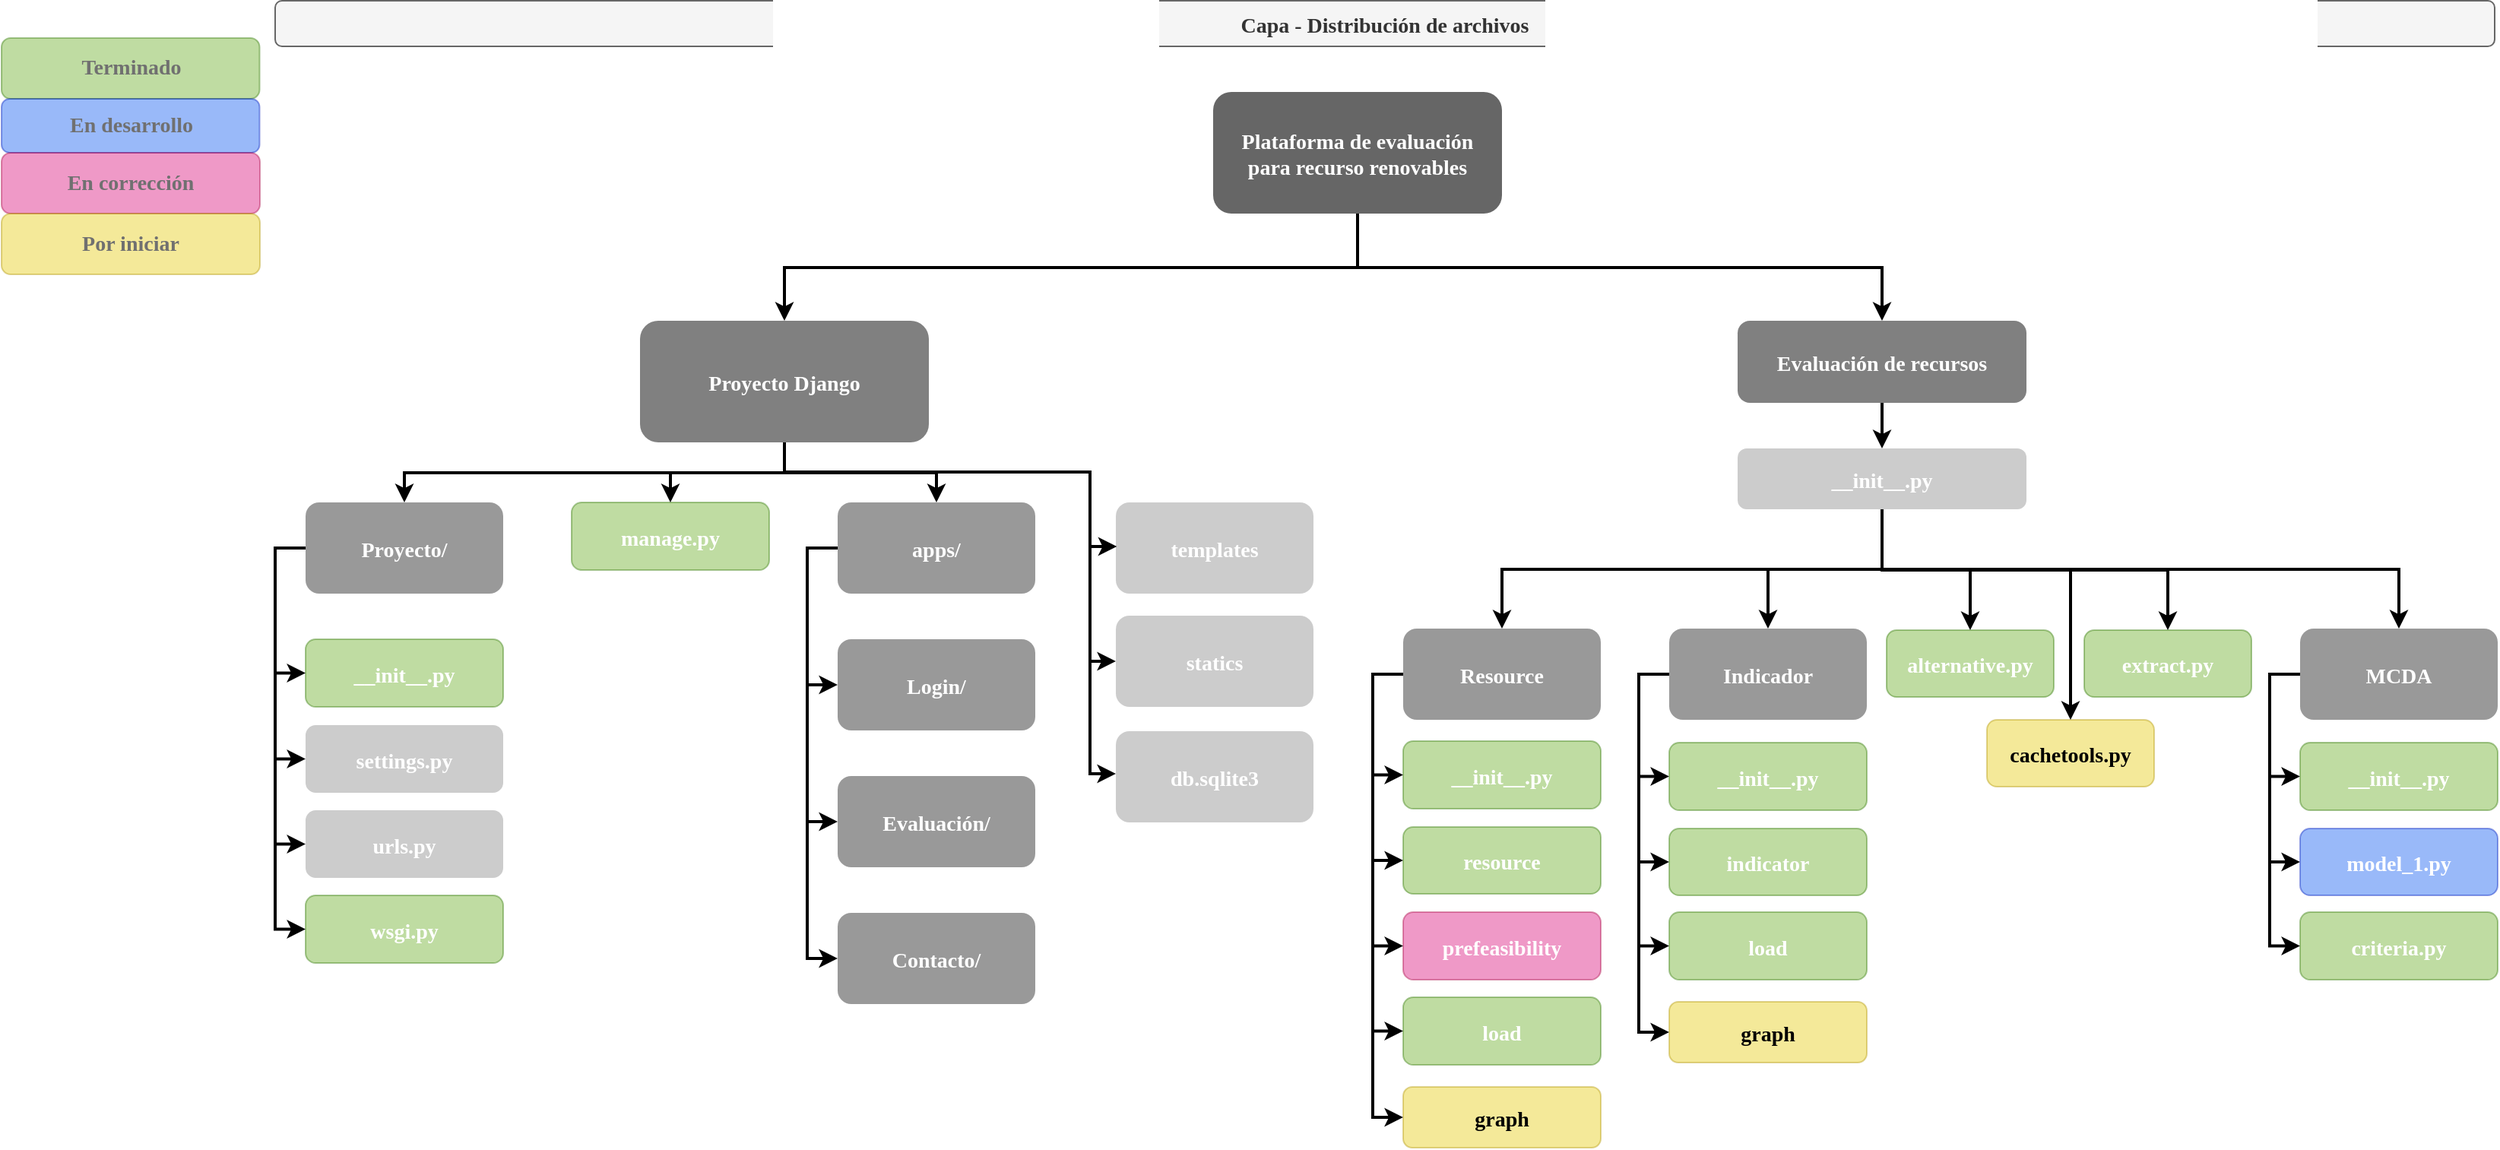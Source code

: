 <mxfile version="20.8.16" type="device"><diagram name="Files" id="2c0d36ab-eaac-3732-788b-9136903baeff"><mxGraphModel dx="3503.5" dy="1035" grid="1" gridSize="10" guides="1" tooltips="1" connect="1" arrows="1" fold="1" page="1" pageScale="1.5" pageWidth="1169" pageHeight="827" background="none" math="0" shadow="0"><root><mxCell id="0"/><mxCell id="1" parent="0"/><mxCell id="2" value="Plataforma de evaluación&#10;para recurso renovables" style="rounded=1;fillColor=#666666;gradientColor=none;strokeColor=none;fontColor=#FFFFFF;fontStyle=1;fontFamily=Tahoma;fontSize=14" parent="1" vertex="1"><mxGeometry x="757" y="185.5" width="190" height="80" as="geometry"/></mxCell><mxCell id="rlsw4G8Oqg-HQcDgr6ex-145" value="" style="edgeStyle=orthogonalEdgeStyle;rounded=0;orthogonalLoop=1;jettySize=auto;html=1;strokeWidth=2;endArrow=classic;endFill=1;" parent="1" source="4" target="rlsw4G8Oqg-HQcDgr6ex-144" edge="1"><mxGeometry relative="1" as="geometry"/></mxCell><mxCell id="4" value="Evaluación de recursos" style="rounded=1;fillColor=#808080;gradientColor=none;strokeColor=none;fontColor=#FFFFFF;fontStyle=1;fontFamily=Tahoma;fontSize=14" parent="1" vertex="1"><mxGeometry x="1102" y="336" width="190" height="54" as="geometry"/></mxCell><mxCell id="9" value="" style="edgeStyle=elbowEdgeStyle;elbow=vertical;strokeWidth=2;rounded=0" parent="1" source="2" target="4" edge="1"><mxGeometry x="337" y="215.5" width="100" height="100" as="geometry"><mxPoint x="337" y="315.5" as="sourcePoint"/><mxPoint x="437" y="215.5" as="targetPoint"/></mxGeometry></mxCell><mxCell id="12" value="Proyecto Django" style="rounded=1;fillColor=#808080;gradientColor=none;strokeColor=none;fontColor=#FFFFFF;fontStyle=1;fontFamily=Tahoma;fontSize=14" parent="1" vertex="1"><mxGeometry x="380.0" y="336" width="190" height="80" as="geometry"/></mxCell><mxCell id="25" value="Proyecto/" style="rounded=1;fillColor=#999999;gradientColor=none;strokeColor=none;fontColor=#FFFFFF;fontStyle=1;fontFamily=Tahoma;fontSize=14" parent="1" vertex="1"><mxGeometry x="160" y="455.5" width="130" height="60" as="geometry"/></mxCell><mxCell id="26" value="__init__.py" style="rounded=1;fillColor=#60a917;gradientColor=none;strokeColor=#2D7600;fontColor=#ffffff;fontStyle=1;fontFamily=Tahoma;fontSize=14;opacity=40;" parent="1" vertex="1"><mxGeometry x="160" y="545.5" width="130" height="44.5" as="geometry"/></mxCell><mxCell id="27" value="settings.py" style="rounded=1;fillColor=#CCCCCC;gradientColor=none;strokeColor=none;fontColor=#FFFFFF;fontStyle=1;fontFamily=Tahoma;fontSize=14" parent="1" vertex="1"><mxGeometry x="160" y="602" width="130" height="44.5" as="geometry"/></mxCell><mxCell id="28" value="urls.py" style="rounded=1;fillColor=#CCCCCC;gradientColor=none;strokeColor=none;fontColor=#FFFFFF;fontStyle=1;fontFamily=Tahoma;fontSize=14" parent="1" vertex="1"><mxGeometry x="160" y="658" width="130" height="44.5" as="geometry"/></mxCell><mxCell id="29" value="manage.py" style="rounded=1;fillColor=#60a917;gradientColor=none;strokeColor=#2D7600;fontColor=#ffffff;fontStyle=1;fontFamily=Tahoma;fontSize=14;opacity=40;" parent="1" vertex="1"><mxGeometry x="335" y="455.5" width="130" height="44.5" as="geometry"/></mxCell><mxCell id="33" value="apps/" style="rounded=1;fillColor=#999999;gradientColor=none;strokeColor=none;fontColor=#FFFFFF;fontStyle=1;fontFamily=Tahoma;fontSize=14" parent="1" vertex="1"><mxGeometry x="510" y="455.5" width="130" height="60" as="geometry"/></mxCell><mxCell id="34" value="Login/" style="rounded=1;fillColor=#999999;gradientColor=none;strokeColor=none;fontColor=#FFFFFF;fontStyle=1;fontFamily=Tahoma;fontSize=14" parent="1" vertex="1"><mxGeometry x="510" y="545.5" width="130" height="60" as="geometry"/></mxCell><mxCell id="35" value="Evaluación/" style="rounded=1;fillColor=#999999;gradientColor=none;strokeColor=none;fontColor=#FFFFFF;fontStyle=1;fontFamily=Tahoma;fontSize=14" parent="1" vertex="1"><mxGeometry x="510" y="635.5" width="130" height="60" as="geometry"/></mxCell><mxCell id="36" value="Contacto/" style="rounded=1;fillColor=#999999;gradientColor=none;strokeColor=none;fontColor=#FFFFFF;fontStyle=1;fontFamily=Tahoma;fontSize=14" parent="1" vertex="1"><mxGeometry x="510" y="725.5" width="130" height="60" as="geometry"/></mxCell><mxCell id="44" value="Resource" style="rounded=1;fillColor=#999999;gradientColor=none;strokeColor=none;fontColor=#FFFFFF;fontStyle=1;fontFamily=Tahoma;fontSize=14" parent="1" vertex="1"><mxGeometry x="882" y="538.5" width="130" height="60" as="geometry"/></mxCell><mxCell id="45" value="__init__.py" style="rounded=1;fillColor=#60a917;gradientColor=none;strokeColor=#2D7600;fontColor=#ffffff;fontStyle=1;fontFamily=Tahoma;fontSize=14;opacity=40;" parent="1" vertex="1"><mxGeometry x="882" y="612.5" width="130" height="44.5" as="geometry"/></mxCell><mxCell id="46" value="resource" style="rounded=1;fillColor=#60a917;gradientColor=none;strokeColor=#2D7600;fontColor=#ffffff;fontStyle=1;fontFamily=Tahoma;fontSize=14;opacity=40;" parent="1" vertex="1"><mxGeometry x="882" y="669" width="130" height="44" as="geometry"/></mxCell><mxCell id="47" value="prefeasibility" style="rounded=1;fillColor=#d80073;gradientColor=none;strokeColor=#A50040;fontColor=#ffffff;fontStyle=1;fontFamily=Tahoma;fontSize=14;opacity=40;" parent="1" vertex="1"><mxGeometry x="882" y="725" width="130" height="44.5" as="geometry"/></mxCell><mxCell id="48" value="Indicador" style="rounded=1;fillColor=#999999;gradientColor=none;strokeColor=none;fontColor=#FFFFFF;fontStyle=1;fontFamily=Tahoma;fontSize=14" parent="1" vertex="1"><mxGeometry x="1057" y="538.5" width="130" height="60" as="geometry"/></mxCell><mxCell id="59" value="" style="edgeStyle=elbowEdgeStyle;elbow=vertical;strokeWidth=2;rounded=0" parent="1" source="2" target="12" edge="1"><mxGeometry x="347" y="225.5" width="100" height="100" as="geometry"><mxPoint x="862.0" y="275.5" as="sourcePoint"/><mxPoint x="1467.0" y="345.5" as="targetPoint"/></mxGeometry></mxCell><mxCell id="70" value="" style="edgeStyle=elbowEdgeStyle;elbow=horizontal;strokeWidth=2;rounded=0" parent="1" source="25" target="26" edge="1"><mxGeometry x="-280" y="135.5" width="100" height="100" as="geometry"><mxPoint x="-280" y="235.5" as="sourcePoint"/><mxPoint x="-180" y="135.5" as="targetPoint"/><Array as="points"><mxPoint x="140" y="535.5"/></Array></mxGeometry></mxCell><mxCell id="71" value="" style="edgeStyle=elbowEdgeStyle;elbow=horizontal;strokeWidth=2;rounded=0" parent="1" source="25" target="27" edge="1"><mxGeometry x="-280" y="135.5" width="100" height="100" as="geometry"><mxPoint x="-280" y="235.5" as="sourcePoint"/><mxPoint x="-180" y="135.5" as="targetPoint"/><Array as="points"><mxPoint x="140" y="575.5"/></Array></mxGeometry></mxCell><mxCell id="72" value="" style="edgeStyle=elbowEdgeStyle;elbow=horizontal;strokeWidth=2;rounded=0" parent="1" source="25" target="28" edge="1"><mxGeometry x="-280" y="135.5" width="100" height="100" as="geometry"><mxPoint x="-280" y="235.5" as="sourcePoint"/><mxPoint x="-180" y="135.5" as="targetPoint"/><Array as="points"><mxPoint x="140" y="615.5"/></Array></mxGeometry></mxCell><mxCell id="76" value="" style="edgeStyle=elbowEdgeStyle;elbow=horizontal;strokeWidth=2;rounded=0" parent="1" source="33" target="34" edge="1"><mxGeometry x="-280" y="135.5" width="100" height="100" as="geometry"><mxPoint x="-280" y="235.5" as="sourcePoint"/><mxPoint x="-180" y="135.5" as="targetPoint"/><Array as="points"><mxPoint x="490" y="535.5"/></Array></mxGeometry></mxCell><mxCell id="77" value="" style="edgeStyle=elbowEdgeStyle;elbow=horizontal;strokeWidth=2;rounded=0" parent="1" source="33" target="35" edge="1"><mxGeometry x="-280" y="135.5" width="100" height="100" as="geometry"><mxPoint x="-280" y="235.5" as="sourcePoint"/><mxPoint x="-180" y="135.5" as="targetPoint"/><Array as="points"><mxPoint x="490" y="575.5"/></Array></mxGeometry></mxCell><mxCell id="78" value="" style="edgeStyle=elbowEdgeStyle;elbow=horizontal;strokeWidth=2;rounded=0" parent="1" source="33" target="36" edge="1"><mxGeometry x="-280" y="135.5" width="100" height="100" as="geometry"><mxPoint x="-280" y="235.5" as="sourcePoint"/><mxPoint x="-180" y="135.5" as="targetPoint"/><Array as="points"><mxPoint x="490" y="625.5"/></Array></mxGeometry></mxCell><mxCell id="84" value="" style="edgeStyle=elbowEdgeStyle;elbow=horizontal;strokeWidth=2;rounded=0;entryX=0;entryY=0.5;entryDx=0;entryDy=0;" parent="1" source="44" target="45" edge="1"><mxGeometry x="-358" y="218.5" width="100" height="100" as="geometry"><mxPoint x="-358" y="318.5" as="sourcePoint"/><mxPoint x="-258" y="218.5" as="targetPoint"/><Array as="points"><mxPoint x="862" y="628.5"/></Array></mxGeometry></mxCell><mxCell id="85" value="" style="edgeStyle=elbowEdgeStyle;elbow=horizontal;strokeWidth=2;rounded=0" parent="1" source="44" target="46" edge="1"><mxGeometry x="-358" y="218.5" width="100" height="100" as="geometry"><mxPoint x="-358" y="318.5" as="sourcePoint"/><mxPoint x="-258" y="218.5" as="targetPoint"/><Array as="points"><mxPoint x="862" y="658.5"/></Array></mxGeometry></mxCell><mxCell id="86" value="" style="edgeStyle=elbowEdgeStyle;elbow=horizontal;strokeWidth=2;rounded=0" parent="1" source="44" target="47" edge="1"><mxGeometry x="-358" y="218.5" width="100" height="100" as="geometry"><mxPoint x="-358" y="318.5" as="sourcePoint"/><mxPoint x="-258" y="218.5" as="targetPoint"/><Array as="points"><mxPoint x="862" y="708.5"/></Array></mxGeometry></mxCell><mxCell id="100" value="" style="edgeStyle=elbowEdgeStyle;elbow=vertical;strokeWidth=2;rounded=0;exitX=0.5;exitY=1;exitDx=0;exitDy=0;" parent="1" source="12" target="25" edge="1"><mxGeometry x="-165" y="135.5" width="100" height="100" as="geometry"><mxPoint x="511.0" y="416" as="sourcePoint"/><mxPoint x="-65" y="135.5" as="targetPoint"/></mxGeometry></mxCell><mxCell id="101" value="" style="edgeStyle=elbowEdgeStyle;elbow=vertical;strokeWidth=2;rounded=0;exitX=0.5;exitY=1;exitDx=0;exitDy=0;" parent="1" source="12" target="29" edge="1"><mxGeometry x="-165" y="135.5" width="100" height="100" as="geometry"><mxPoint x="511.0" y="416" as="sourcePoint"/><mxPoint x="-65" y="135.5" as="targetPoint"/></mxGeometry></mxCell><mxCell id="102" value="" style="edgeStyle=elbowEdgeStyle;elbow=vertical;strokeWidth=2;rounded=0;exitX=0.5;exitY=1;exitDx=0;exitDy=0;" parent="1" source="12" target="33" edge="1"><mxGeometry x="-165" y="135.5" width="100" height="100" as="geometry"><mxPoint x="511.0" y="416" as="sourcePoint"/><mxPoint x="-65" y="135.5" as="targetPoint"/></mxGeometry></mxCell><mxCell id="104" value="" style="edgeStyle=elbowEdgeStyle;elbow=vertical;strokeWidth=2;rounded=0;exitX=0.5;exitY=1;exitDx=0;exitDy=0;" parent="1" source="rlsw4G8Oqg-HQcDgr6ex-144" target="48" edge="1"><mxGeometry x="-283" y="136" width="100" height="100" as="geometry"><mxPoint x="-283" y="236" as="sourcePoint"/><mxPoint x="-183" y="136" as="targetPoint"/></mxGeometry></mxCell><mxCell id="105" value="" style="edgeStyle=elbowEdgeStyle;elbow=vertical;strokeWidth=2;rounded=0;exitX=0.5;exitY=1;exitDx=0;exitDy=0;" parent="1" source="rlsw4G8Oqg-HQcDgr6ex-144" target="44" edge="1"><mxGeometry x="-283" y="136" width="100" height="100" as="geometry"><mxPoint x="-283" y="236" as="sourcePoint"/><mxPoint x="-183" y="136" as="targetPoint"/></mxGeometry></mxCell><mxCell id="106" value="" style="edgeStyle=elbowEdgeStyle;elbow=vertical;strokeWidth=2;rounded=0;entryX=0.5;entryY=0;entryDx=0;entryDy=0;" parent="1" source="rlsw4G8Oqg-HQcDgr6ex-144" target="rlsw4G8Oqg-HQcDgr6ex-161" edge="1"><mxGeometry x="-283" y="136" width="100" height="100" as="geometry"><mxPoint x="-283" y="236" as="sourcePoint"/><mxPoint x="1372" y="538.5" as="targetPoint"/></mxGeometry></mxCell><mxCell id="mqS4Ji9EStulKP7vH85O-123" value="Capa - Distribución de archivos" style="rounded=1;fontStyle=1;fontFamily=Tahoma;fontSize=14;fillColor=#f5f5f5;fontColor=#333333;strokeColor=#666666;" parent="1" vertex="1"><mxGeometry x="140" y="125.5" width="1460" height="30" as="geometry"/></mxCell><mxCell id="rlsw4G8Oqg-HQcDgr6ex-123" value="wsgi.py" style="rounded=1;fillColor=#60a917;gradientColor=none;strokeColor=#2D7600;fontColor=#ffffff;fontStyle=1;fontFamily=Tahoma;fontSize=14;opacity=40;" parent="1" vertex="1"><mxGeometry x="160" y="714" width="130" height="44.5" as="geometry"/></mxCell><mxCell id="rlsw4G8Oqg-HQcDgr6ex-126" value="" style="edgeStyle=elbowEdgeStyle;elbow=horizontal;strokeWidth=2;rounded=0;exitX=0;exitY=0.5;exitDx=0;exitDy=0;entryX=0;entryY=0.5;entryDx=0;entryDy=0;" parent="1" target="rlsw4G8Oqg-HQcDgr6ex-123" edge="1"><mxGeometry x="-273" y="145.5" width="100" height="100" as="geometry"><mxPoint x="157" y="485.5" as="sourcePoint"/><mxPoint x="157" y="895.5" as="targetPoint"/><Array as="points"><mxPoint x="140" y="800"/><mxPoint x="147" y="625.5"/></Array></mxGeometry></mxCell><mxCell id="rlsw4G8Oqg-HQcDgr6ex-133" value="" style="edgeStyle=elbowEdgeStyle;elbow=vertical;strokeWidth=2;rounded=0;exitX=0.5;exitY=1;exitDx=0;exitDy=0;endArrow=none;endFill=0;" parent="1" edge="1"><mxGeometry x="-145" y="159.5" width="100" height="100" as="geometry"><mxPoint x="475.0" y="417" as="sourcePoint"/><mxPoint x="676" y="454" as="targetPoint"/></mxGeometry></mxCell><mxCell id="rlsw4G8Oqg-HQcDgr6ex-143" value="" style="group" parent="1" vertex="1" connectable="0"><mxGeometry x="676" y="455.5" width="147" height="210.5" as="geometry"/></mxCell><mxCell id="rlsw4G8Oqg-HQcDgr6ex-127" value="db.sqlite3" style="rounded=1;fillColor=#CCCCCC;gradientColor=none;strokeColor=none;fontColor=#FFFFFF;fontStyle=1;fontFamily=Tahoma;fontSize=14" parent="rlsw4G8Oqg-HQcDgr6ex-143" vertex="1"><mxGeometry x="17" y="150.5" width="130" height="60" as="geometry"/></mxCell><mxCell id="rlsw4G8Oqg-HQcDgr6ex-136" style="edgeStyle=orthogonalEdgeStyle;rounded=0;orthogonalLoop=1;jettySize=auto;html=1;strokeWidth=2;" parent="rlsw4G8Oqg-HQcDgr6ex-143" target="rlsw4G8Oqg-HQcDgr6ex-135" edge="1"><mxGeometry relative="1" as="geometry"><mxPoint y="-5.5" as="sourcePoint"/><Array as="points"><mxPoint y="104.5"/></Array></mxGeometry></mxCell><mxCell id="rlsw4G8Oqg-HQcDgr6ex-134" value="templates" style="rounded=1;fillColor=#CCCCCC;gradientColor=none;strokeColor=none;fontColor=#FFFFFF;fontStyle=1;fontFamily=Tahoma;fontSize=14" parent="rlsw4G8Oqg-HQcDgr6ex-143" vertex="1"><mxGeometry x="17" width="130" height="60" as="geometry"/></mxCell><mxCell id="rlsw4G8Oqg-HQcDgr6ex-135" value="statics" style="rounded=1;fillColor=#CCCCCC;gradientColor=none;strokeColor=none;fontColor=#FFFFFF;fontStyle=1;fontFamily=Tahoma;fontSize=14" parent="rlsw4G8Oqg-HQcDgr6ex-143" vertex="1"><mxGeometry x="17" y="74.5" width="130" height="60" as="geometry"/></mxCell><mxCell id="rlsw4G8Oqg-HQcDgr6ex-140" style="edgeStyle=orthogonalEdgeStyle;rounded=0;orthogonalLoop=1;jettySize=auto;html=1;strokeWidth=2;entryX=0.005;entryY=0.484;entryDx=0;entryDy=0;entryPerimeter=0;" parent="rlsw4G8Oqg-HQcDgr6ex-143" target="rlsw4G8Oqg-HQcDgr6ex-134" edge="1"><mxGeometry x="0.138" y="13" relative="1" as="geometry"><mxPoint y="-15.5" as="sourcePoint"/><mxPoint x="13" y="34.5" as="targetPoint"/><Array as="points"><mxPoint y="29.5"/></Array><mxPoint as="offset"/></mxGeometry></mxCell><mxCell id="rlsw4G8Oqg-HQcDgr6ex-142" style="edgeStyle=orthogonalEdgeStyle;rounded=0;orthogonalLoop=1;jettySize=auto;html=1;strokeWidth=2;" parent="rlsw4G8Oqg-HQcDgr6ex-143" edge="1"><mxGeometry relative="1" as="geometry"><mxPoint y="68.5" as="sourcePoint"/><mxPoint x="17" y="178.5" as="targetPoint"/><Array as="points"><mxPoint y="178.5"/></Array></mxGeometry></mxCell><mxCell id="rlsw4G8Oqg-HQcDgr6ex-144" value="__init__.py" style="rounded=1;fillColor=#CCCCCC;gradientColor=none;strokeColor=none;fontColor=#FFFFFF;fontStyle=1;fontFamily=Tahoma;fontSize=14" parent="1" vertex="1"><mxGeometry x="1102" y="420" width="190" height="40" as="geometry"/></mxCell><mxCell id="rlsw4G8Oqg-HQcDgr6ex-147" value="load" style="rounded=1;fillColor=#60a917;gradientColor=none;strokeColor=#2D7600;fontColor=#ffffff;fontStyle=1;fontFamily=Tahoma;fontSize=14;opacity=40;" parent="1" vertex="1"><mxGeometry x="882" y="781" width="130" height="44.5" as="geometry"/></mxCell><mxCell id="rlsw4G8Oqg-HQcDgr6ex-148" value="" style="edgeStyle=elbowEdgeStyle;elbow=horizontal;strokeWidth=2;rounded=0;exitX=0;exitY=0.5;exitDx=0;exitDy=0;" parent="1" target="rlsw4G8Oqg-HQcDgr6ex-147" edge="1"><mxGeometry x="-351" y="228.5" width="100" height="100" as="geometry"><mxPoint x="879" y="568.5" as="sourcePoint"/><mxPoint x="879" y="920" as="targetPoint"/><Array as="points"><mxPoint x="862" y="860"/><mxPoint x="869" y="718.5"/></Array></mxGeometry></mxCell><mxCell id="rlsw4G8Oqg-HQcDgr6ex-149" value="graph" style="rounded=1;fillColor=#e3c800;gradientColor=none;strokeColor=#B09500;fontColor=#000000;fontStyle=1;fontFamily=Tahoma;fontSize=14;verticalAlign=middle;opacity=40;" parent="1" vertex="1"><mxGeometry x="882" y="840" width="130" height="40" as="geometry"/></mxCell><mxCell id="rlsw4G8Oqg-HQcDgr6ex-150" value="" style="edgeStyle=elbowEdgeStyle;elbow=horizontal;strokeWidth=2;rounded=0;" parent="1" source="44" target="rlsw4G8Oqg-HQcDgr6ex-149" edge="1"><mxGeometry x="-351" y="307.75" width="100" height="100" as="geometry"><mxPoint x="879" y="570" as="sourcePoint"/><mxPoint x="879" y="999.25" as="targetPoint"/><Array as="points"><mxPoint x="862" y="939.25"/><mxPoint x="869" y="797.75"/></Array></mxGeometry></mxCell><mxCell id="rlsw4G8Oqg-HQcDgr6ex-151" value="__init__.py" style="rounded=1;fillColor=#60a917;gradientColor=none;strokeColor=#2D7600;fontColor=#ffffff;fontStyle=1;fontFamily=Tahoma;fontSize=14;opacity=40;" parent="1" vertex="1"><mxGeometry x="1057" y="613.5" width="130" height="44.5" as="geometry"/></mxCell><mxCell id="rlsw4G8Oqg-HQcDgr6ex-152" value="indicator" style="rounded=1;fillColor=#60a917;gradientColor=none;strokeColor=#2D7600;fontColor=#ffffff;fontStyle=1;fontFamily=Tahoma;fontSize=14;opacity=40;" parent="1" vertex="1"><mxGeometry x="1057" y="670" width="130" height="44" as="geometry"/></mxCell><mxCell id="rlsw4G8Oqg-HQcDgr6ex-154" value="" style="edgeStyle=elbowEdgeStyle;elbow=horizontal;strokeWidth=2;rounded=0;entryX=0;entryY=0.5;entryDx=0;entryDy=0;" parent="1" source="48" target="rlsw4G8Oqg-HQcDgr6ex-151" edge="1"><mxGeometry x="-183" y="262.5" width="100" height="100" as="geometry"><mxPoint x="1057" y="612.5" as="sourcePoint"/><mxPoint x="-83" y="262.5" as="targetPoint"/><Array as="points"><mxPoint x="1037" y="672.5"/></Array></mxGeometry></mxCell><mxCell id="rlsw4G8Oqg-HQcDgr6ex-155" value="" style="edgeStyle=elbowEdgeStyle;elbow=horizontal;strokeWidth=2;rounded=0;entryX=0;entryY=0.5;entryDx=0;entryDy=0;" parent="1" source="48" target="rlsw4G8Oqg-HQcDgr6ex-152" edge="1"><mxGeometry x="-183" y="262.5" width="100" height="100" as="geometry"><mxPoint x="1057" y="612.5" as="sourcePoint"/><mxPoint x="-83" y="262.5" as="targetPoint"/><Array as="points"><mxPoint x="1037" y="702.5"/></Array></mxGeometry></mxCell><mxCell id="rlsw4G8Oqg-HQcDgr6ex-157" value="load" style="rounded=1;fillColor=#60a917;gradientColor=none;strokeColor=#2D7600;fontColor=#ffffff;fontStyle=1;fontFamily=Tahoma;fontSize=14;opacity=40;" parent="1" vertex="1"><mxGeometry x="1057" y="725" width="130" height="44.5" as="geometry"/></mxCell><mxCell id="rlsw4G8Oqg-HQcDgr6ex-158" value="" style="edgeStyle=elbowEdgeStyle;elbow=horizontal;strokeWidth=2;rounded=0;" parent="1" source="48" target="rlsw4G8Oqg-HQcDgr6ex-157" edge="1"><mxGeometry x="-176" y="272.5" width="100" height="100" as="geometry"><mxPoint x="1054.0" y="612.5" as="sourcePoint"/><mxPoint x="1054" y="964" as="targetPoint"/><Array as="points"><mxPoint x="1037" y="904"/><mxPoint x="1044" y="762.5"/></Array></mxGeometry></mxCell><mxCell id="rlsw4G8Oqg-HQcDgr6ex-159" value="graph" style="rounded=1;fillColor=#e3c800;gradientColor=none;strokeColor=#B09500;fontColor=#000000;fontStyle=1;fontFamily=Tahoma;fontSize=14;verticalAlign=middle;opacity=40;" parent="1" vertex="1"><mxGeometry x="1057" y="784" width="130" height="40" as="geometry"/></mxCell><mxCell id="rlsw4G8Oqg-HQcDgr6ex-160" value="" style="edgeStyle=elbowEdgeStyle;elbow=horizontal;strokeWidth=2;rounded=0;exitX=0;exitY=0.5;exitDx=0;exitDy=0;" parent="1" source="48" target="rlsw4G8Oqg-HQcDgr6ex-159" edge="1"><mxGeometry x="-176" y="351.75" width="100" height="100" as="geometry"><mxPoint x="1057" y="612.5" as="sourcePoint"/><mxPoint x="1054" y="1043.25" as="targetPoint"/><Array as="points"><mxPoint x="1037" y="983.25"/><mxPoint x="1044" y="841.75"/></Array></mxGeometry></mxCell><mxCell id="rlsw4G8Oqg-HQcDgr6ex-161" value="MCDA" style="rounded=1;fillColor=#999999;gradientColor=none;strokeColor=none;fontColor=#FFFFFF;fontStyle=1;fontFamily=Tahoma;fontSize=14" parent="1" vertex="1"><mxGeometry x="1472" y="538.5" width="130" height="60" as="geometry"/></mxCell><mxCell id="rlsw4G8Oqg-HQcDgr6ex-162" value="__init__.py" style="rounded=1;fillColor=#60a917;gradientColor=none;strokeColor=#2D7600;fontColor=#ffffff;fontStyle=1;fontFamily=Tahoma;fontSize=14;opacity=40;" parent="1" vertex="1"><mxGeometry x="1472" y="613.5" width="130" height="44.5" as="geometry"/></mxCell><mxCell id="rlsw4G8Oqg-HQcDgr6ex-163" value="model_1.py" style="rounded=1;fillColor=#0050ef;gradientColor=none;strokeColor=#001DBC;fontColor=#ffffff;fontStyle=1;fontFamily=Tahoma;fontSize=14;opacity=40;" parent="1" vertex="1"><mxGeometry x="1472" y="670" width="130" height="44" as="geometry"/></mxCell><mxCell id="rlsw4G8Oqg-HQcDgr6ex-164" value="" style="edgeStyle=elbowEdgeStyle;elbow=horizontal;strokeWidth=2;rounded=0;entryX=0;entryY=0.5;entryDx=0;entryDy=0;" parent="1" source="rlsw4G8Oqg-HQcDgr6ex-161" target="rlsw4G8Oqg-HQcDgr6ex-162" edge="1"><mxGeometry x="232" y="262.5" width="100" height="100" as="geometry"><mxPoint x="1472" y="612.5" as="sourcePoint"/><mxPoint x="332" y="262.5" as="targetPoint"/><Array as="points"><mxPoint x="1452" y="672.5"/></Array></mxGeometry></mxCell><mxCell id="rlsw4G8Oqg-HQcDgr6ex-165" value="" style="edgeStyle=elbowEdgeStyle;elbow=horizontal;strokeWidth=2;rounded=0;entryX=0;entryY=0.5;entryDx=0;entryDy=0;" parent="1" source="rlsw4G8Oqg-HQcDgr6ex-161" target="rlsw4G8Oqg-HQcDgr6ex-163" edge="1"><mxGeometry x="232" y="262.5" width="100" height="100" as="geometry"><mxPoint x="1472" y="612.5" as="sourcePoint"/><mxPoint x="332" y="262.5" as="targetPoint"/><Array as="points"><mxPoint x="1452" y="702.5"/></Array></mxGeometry></mxCell><mxCell id="rlsw4G8Oqg-HQcDgr6ex-166" value="criteria.py" style="rounded=1;fillColor=#60a917;gradientColor=none;strokeColor=#2D7600;fontColor=#ffffff;fontStyle=1;fontFamily=Tahoma;fontSize=14;opacity=40;" parent="1" vertex="1"><mxGeometry x="1472" y="725" width="130" height="44.5" as="geometry"/></mxCell><mxCell id="rlsw4G8Oqg-HQcDgr6ex-167" value="" style="edgeStyle=elbowEdgeStyle;elbow=horizontal;strokeWidth=2;rounded=0;" parent="1" source="rlsw4G8Oqg-HQcDgr6ex-161" target="rlsw4G8Oqg-HQcDgr6ex-166" edge="1"><mxGeometry x="239" y="272.5" width="100" height="100" as="geometry"><mxPoint x="1469.0" y="612.5" as="sourcePoint"/><mxPoint x="1469" y="964" as="targetPoint"/><Array as="points"><mxPoint x="1452" y="904"/><mxPoint x="1459" y="762.5"/></Array></mxGeometry></mxCell><mxCell id="rlsw4G8Oqg-HQcDgr6ex-170" value="alternative.py" style="rounded=1;fillColor=#60a917;gradientColor=none;strokeColor=#2D7600;fontColor=#ffffff;fontStyle=1;fontFamily=Tahoma;fontSize=14;opacity=40;" parent="1" vertex="1"><mxGeometry x="1200" y="539.5" width="110" height="44" as="geometry"/></mxCell><mxCell id="rlsw4G8Oqg-HQcDgr6ex-171" value="" style="edgeStyle=elbowEdgeStyle;elbow=vertical;strokeWidth=2;rounded=0;entryX=0.5;entryY=0;entryDx=0;entryDy=0;exitX=0.5;exitY=1;exitDx=0;exitDy=0;" parent="1" source="rlsw4G8Oqg-HQcDgr6ex-144" target="rlsw4G8Oqg-HQcDgr6ex-170" edge="1"><mxGeometry x="-273" y="146" width="100" height="100" as="geometry"><mxPoint x="1207" y="470" as="sourcePoint"/><mxPoint x="1375" y="548.5" as="targetPoint"/></mxGeometry></mxCell><mxCell id="uvInX66vzQBQbFuDcTHx-132" value="" style="group" parent="1" vertex="1" connectable="0"><mxGeometry x="-40" y="150" width="169.75" height="40" as="geometry"/></mxCell><mxCell id="111" value="" style="fillColor=#60a917;strokeColor=#2D7600;opacity=40;fontColor=#ffffff;fontSize=14;fontFamily=Tahoma;rounded=1;fontStyle=1;" parent="uvInX66vzQBQbFuDcTHx-132" vertex="1"><mxGeometry width="169.75" height="40" as="geometry"/></mxCell><mxCell id="uvInX66vzQBQbFuDcTHx-123" value="Terminado" style="text;html=1;strokeColor=none;fillColor=none;align=center;verticalAlign=middle;whiteSpace=wrap;rounded=0;fontFamily=Tahoma;fontStyle=1;fontSize=14;fontColor=#707070;" parent="uvInX66vzQBQbFuDcTHx-132" vertex="1"><mxGeometry x="44.54" y="5" width="80.67" height="30" as="geometry"/></mxCell><mxCell id="uvInX66vzQBQbFuDcTHx-133" value="" style="group" parent="1" vertex="1" connectable="0"><mxGeometry x="-40" y="190" width="169.75" height="35.5" as="geometry"/></mxCell><mxCell id="110" value="" style="fillColor=#0050ef;strokeColor=#001DBC;opacity=40;fontSize=14;fontFamily=Tahoma;fontColor=#ffffff;rounded=1;fontStyle=1;" parent="uvInX66vzQBQbFuDcTHx-133" vertex="1"><mxGeometry width="169.75" height="35.5" as="geometry"/></mxCell><mxCell id="uvInX66vzQBQbFuDcTHx-124" value="En desarrollo" style="text;html=1;strokeColor=none;fillColor=none;align=center;verticalAlign=middle;whiteSpace=wrap;rounded=0;fontSize=14;fontFamily=Tahoma;fontColor=#707070;fontStyle=1;" parent="uvInX66vzQBQbFuDcTHx-133" vertex="1"><mxGeometry x="34.54" y="2.75" width="100.67" height="30" as="geometry"/></mxCell><mxCell id="uvInX66vzQBQbFuDcTHx-134" value="" style="group" parent="1" vertex="1" connectable="0"><mxGeometry x="-40" y="225.5" width="170" height="40" as="geometry"/></mxCell><mxCell id="123" value="" style="fillColor=#d80073;strokeColor=#A50040;opacity=40;fontSize=14;fontFamily=Tahoma;fontColor=#ffffff;rounded=1;fontStyle=1;" parent="uvInX66vzQBQbFuDcTHx-134" vertex="1"><mxGeometry width="170" height="40" as="geometry"/></mxCell><mxCell id="uvInX66vzQBQbFuDcTHx-125" value="En corrección" style="text;html=1;strokeColor=none;fillColor=none;align=center;verticalAlign=middle;whiteSpace=wrap;rounded=0;fontSize=14;fontFamily=Tahoma;fontColor=#707070;fontStyle=1;" parent="uvInX66vzQBQbFuDcTHx-134" vertex="1"><mxGeometry x="34.81" y="5" width="100.38" height="30" as="geometry"/></mxCell><mxCell id="uvInX66vzQBQbFuDcTHx-135" value="" style="group" parent="1" vertex="1" connectable="0"><mxGeometry x="-40" y="265.5" width="170" height="40" as="geometry"/></mxCell><mxCell id="117" value="" style="fillColor=#e3c800;strokeColor=#B09500;opacity=40;fontSize=14;fontFamily=Tahoma;fontColor=#000000;rounded=1;fontStyle=1;" parent="uvInX66vzQBQbFuDcTHx-135" vertex="1"><mxGeometry width="170" height="40" as="geometry"/></mxCell><mxCell id="uvInX66vzQBQbFuDcTHx-126" value="Por iniciar" style="text;html=1;strokeColor=none;fillColor=none;align=center;verticalAlign=middle;whiteSpace=wrap;rounded=0;fontSize=14;fontFamily=Tahoma;fontColor=#707070;fontStyle=1;" parent="uvInX66vzQBQbFuDcTHx-135" vertex="1"><mxGeometry x="44.81" y="5" width="80.38" height="30" as="geometry"/></mxCell><mxCell id="REfYO-LJ0lhWjw0BCXIJ-123" value="extract.py" style="rounded=1;fillColor=#60a917;gradientColor=none;strokeColor=#2D7600;fontColor=#ffffff;fontStyle=1;fontFamily=Tahoma;fontSize=14;opacity=40;" vertex="1" parent="1"><mxGeometry x="1330" y="539.5" width="110" height="44" as="geometry"/></mxCell><mxCell id="REfYO-LJ0lhWjw0BCXIJ-124" value="" style="edgeStyle=elbowEdgeStyle;elbow=vertical;strokeWidth=2;rounded=0;entryX=0.5;entryY=0;entryDx=0;entryDy=0;exitX=0.5;exitY=1;exitDx=0;exitDy=0;" edge="1" parent="1" source="rlsw4G8Oqg-HQcDgr6ex-144" target="REfYO-LJ0lhWjw0BCXIJ-123"><mxGeometry x="-263" y="156" width="100" height="100" as="geometry"><mxPoint x="1207" y="470" as="sourcePoint"/><mxPoint x="1265" y="549.5" as="targetPoint"/></mxGeometry></mxCell><mxCell id="REfYO-LJ0lhWjw0BCXIJ-125" value="cachetools.py" style="rounded=1;fillColor=#e3c800;gradientColor=none;strokeColor=#B09500;fontColor=#000000;fontStyle=1;fontFamily=Tahoma;fontSize=14;opacity=40;" vertex="1" parent="1"><mxGeometry x="1266" y="598.5" width="110" height="44" as="geometry"/></mxCell><mxCell id="REfYO-LJ0lhWjw0BCXIJ-126" value="" style="edgeStyle=elbowEdgeStyle;elbow=vertical;strokeWidth=2;rounded=0;entryX=0.5;entryY=0;entryDx=0;entryDy=0;exitX=0.5;exitY=1;exitDx=0;exitDy=0;" edge="1" parent="1" source="rlsw4G8Oqg-HQcDgr6ex-144" target="REfYO-LJ0lhWjw0BCXIJ-125"><mxGeometry x="-253" y="166" width="100" height="100" as="geometry"><mxPoint x="1207" y="470" as="sourcePoint"/><mxPoint x="1395" y="549.5" as="targetPoint"/><Array as="points"><mxPoint x="1280" y="500"/></Array></mxGeometry></mxCell></root></mxGraphModel></diagram></mxfile>